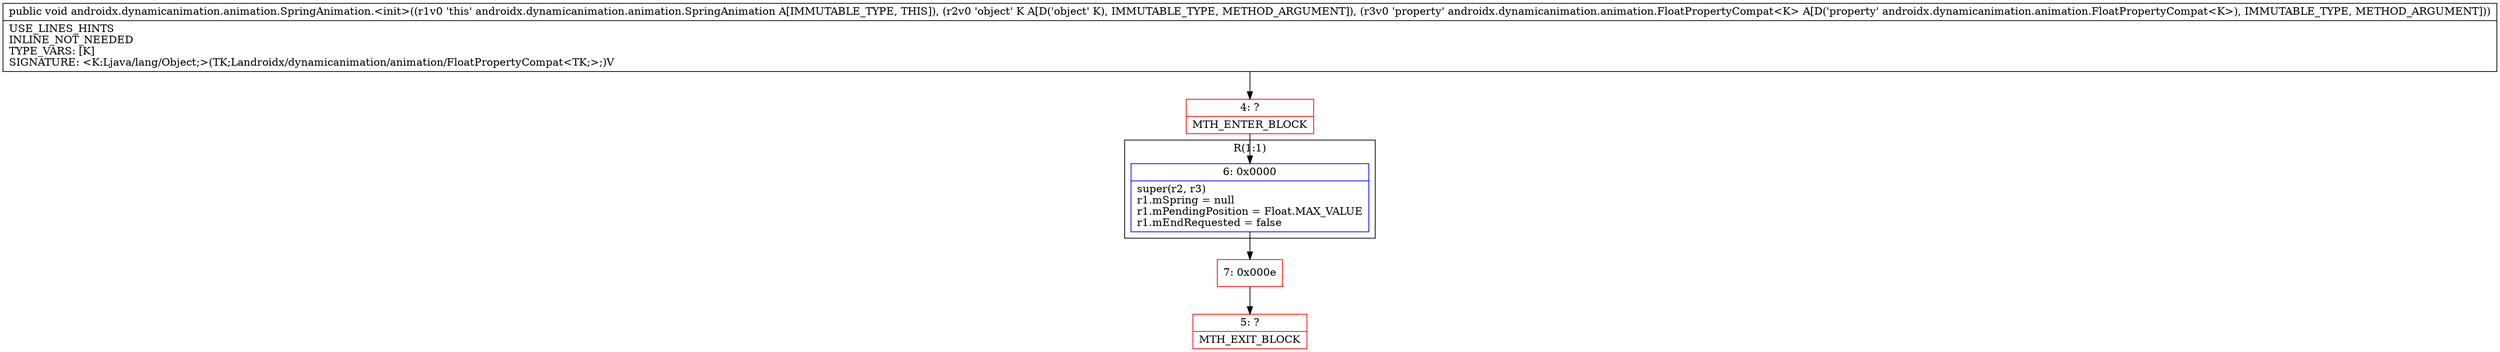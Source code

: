 digraph "CFG forandroidx.dynamicanimation.animation.SpringAnimation.\<init\>(Ljava\/lang\/Object;Landroidx\/dynamicanimation\/animation\/FloatPropertyCompat;)V" {
subgraph cluster_Region_831029948 {
label = "R(1:1)";
node [shape=record,color=blue];
Node_6 [shape=record,label="{6\:\ 0x0000|super(r2, r3)\lr1.mSpring = null\lr1.mPendingPosition = Float.MAX_VALUE\lr1.mEndRequested = false\l}"];
}
Node_4 [shape=record,color=red,label="{4\:\ ?|MTH_ENTER_BLOCK\l}"];
Node_7 [shape=record,color=red,label="{7\:\ 0x000e}"];
Node_5 [shape=record,color=red,label="{5\:\ ?|MTH_EXIT_BLOCK\l}"];
MethodNode[shape=record,label="{public void androidx.dynamicanimation.animation.SpringAnimation.\<init\>((r1v0 'this' androidx.dynamicanimation.animation.SpringAnimation A[IMMUTABLE_TYPE, THIS]), (r2v0 'object' K A[D('object' K), IMMUTABLE_TYPE, METHOD_ARGUMENT]), (r3v0 'property' androidx.dynamicanimation.animation.FloatPropertyCompat\<K\> A[D('property' androidx.dynamicanimation.animation.FloatPropertyCompat\<K\>), IMMUTABLE_TYPE, METHOD_ARGUMENT]))  | USE_LINES_HINTS\lINLINE_NOT_NEEDED\lTYPE_VARS: [K]\lSIGNATURE: \<K:Ljava\/lang\/Object;\>(TK;Landroidx\/dynamicanimation\/animation\/FloatPropertyCompat\<TK;\>;)V\l}"];
MethodNode -> Node_4;Node_6 -> Node_7;
Node_4 -> Node_6;
Node_7 -> Node_5;
}

